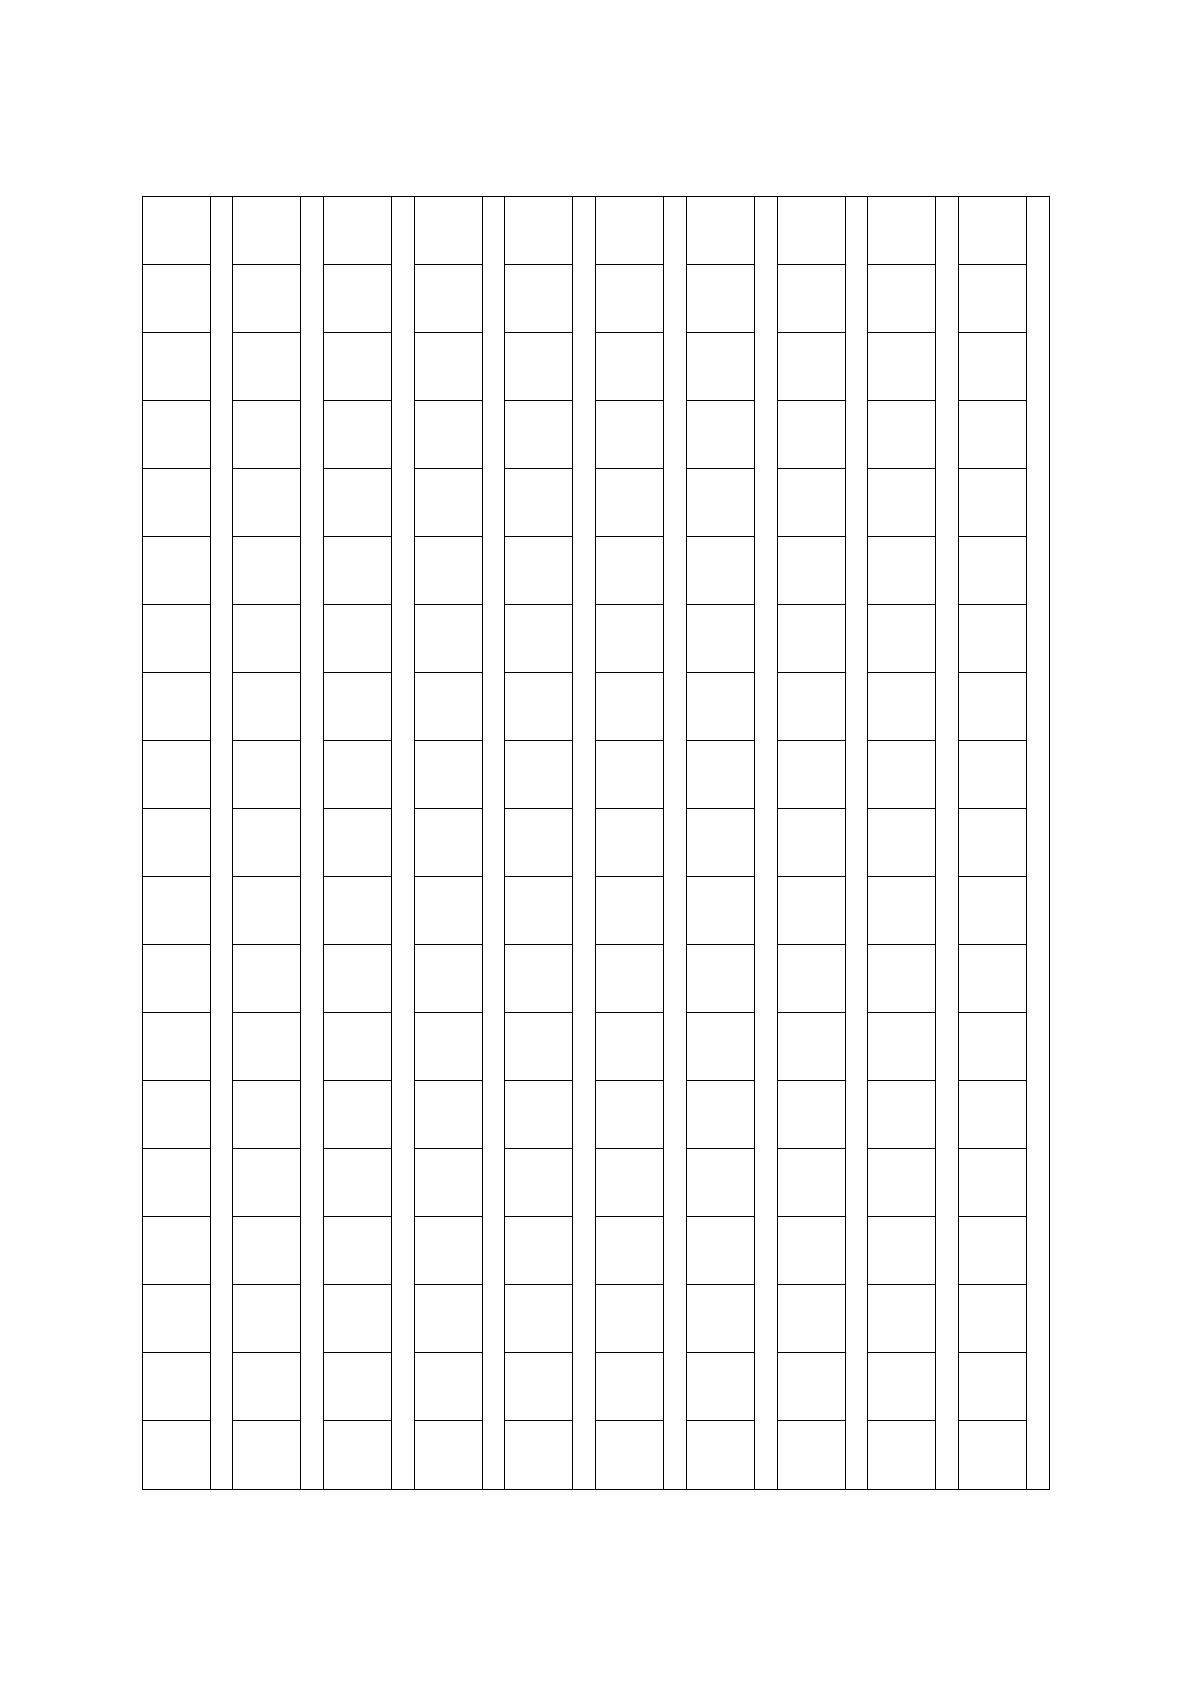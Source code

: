 unitsize(1cm);
real maxwidth,maxheight;
pair flip(pair old) {
  pair newpair=(old.y,old.x);
  return newpair;
}
bool isOdd(int x) {
  return (x%2==1);
}

// --- Define paper sizes --- /
pair A4=(21.0,29.7);
pair B4=(25,35.3);
pair A5=(14.8,21.0);
pair B5=(17.6,25);
pair USletter=(21.6,27.9);

// --- Start configs --- //
bool furiganaboxes=false;      // Furiganabox to the right of the kanjibox.
bool grid=false;               // Grid inside the kanjibox.
bool framed=true;            // Draw a frame around the boxes.
bool split=false;             // Split a page in two.

pair page=A4;                 // Select page (A4, A5, B4, B5 or USletter).
bool landscape=false;         // Landscape mode.
real pagehmargin=2.0;         // Minimum horizontal margin in cm.
real pagevmargin=3.0;         // Minimum vertical margin in cm.

real kanjiboxsize=1.2;        // The size of the kanjibox in cm.
real kanjiboxhmargin=0.4;     // Horizontal margin between kanjiboxes in cm.
real kanjiboxvmargin=0.0;     // Vertical margin between kanjiboxes in cm.
real furiganaboxwidth=0.4;    // The width of the furiganabox in cm.
real furiganaboxmargin=0.05;  // Margin between kanjibox and furiganabox in cm.
real splitsize=1.0;           // The size of the middle split in cm.

// --- Pen sizes and colors. --- //
defaultpen(0.4);               
//pen kanjiboxpen=rgb(0.72,0.83,0.70);
pen kanjiboxpen=black;
pen furiganaboxpen=gray(0.8);
pen gridpen=gray(0.9);
// --- End configs --- //

if (!furiganaboxes) {
  furiganaboxwidth=0;
  furiganaboxmargin=0;
}

if (landscape)
  page=flip(page);
maxwidth=page.x-2*pagehmargin;
maxheight=page.y-2*pagevmargin;

real istep=kanjiboxsize+furiganaboxmargin+furiganaboxwidth+kanjiboxhmargin;
real jstep=kanjiboxsize+kanjiboxvmargin;
real splitstep=0;

if (split)
  splitstep=splitsize+kanjiboxhmargin;

// If splitting with odd number of square columns, reduce the printable
// area width to make it even.
if (split && isOdd(floor((maxwidth-splitstep)/istep))) {
  maxwidth-=istep;
}

int xboxes=floor((maxwidth-splitstep)/istep);
int yboxes=floor(maxheight/jstep);

for (real i=0; i<=maxwidth-istep; i+=istep) {
  if (split && i>=istep*floor(xboxes/2.0)) {
    draw(shift(i,0)*scale(splitsize,yboxes*jstep)*unitsquare,kanjiboxpen);
    i+=splitstep;
    split=false;
  }
  for (real j=0; j<=maxheight-jstep; j+=jstep) {
    if (grid) {
      draw(shift(i+kanjiboxsize/2,j)*((0,0)--(0,kanjiboxsize)),gridpen);
      draw(shift(i,j)*((0,kanjiboxsize/2)--(kanjiboxsize,kanjiboxsize/2)),gridpen);
    }
    draw(shift(i,j)*scale(kanjiboxsize)*unitsquare,kanjiboxpen);
    if (furiganaboxes) 
      draw(shift(i+kanjiboxsize+furiganaboxmargin,j)*xscale(furiganaboxwidth)*yscale(kanjiboxsize)*unitsquare,furiganaboxpen);
  }
}

if (framed)
  draw(scale(xboxes*istep+splitstep,yboxes*jstep)*unitsquare,kanjiboxpen);

draw(shift(-(page.x-xboxes*istep-splitstep)/2.0,-(page.y-yboxes*jstep)/2.0)*scale(page.x,page.y)*unitsquare,invisible);

// --
write("Number of boxes="+string(xboxes)+"x"+string(yboxes));
write("Actual margin from page="+string((page.x-xboxes*istep-splitstep)/2.0)+"x"+string((page.y-yboxes*jstep)/2.0)+"cm");
// vim:filetype=asy
